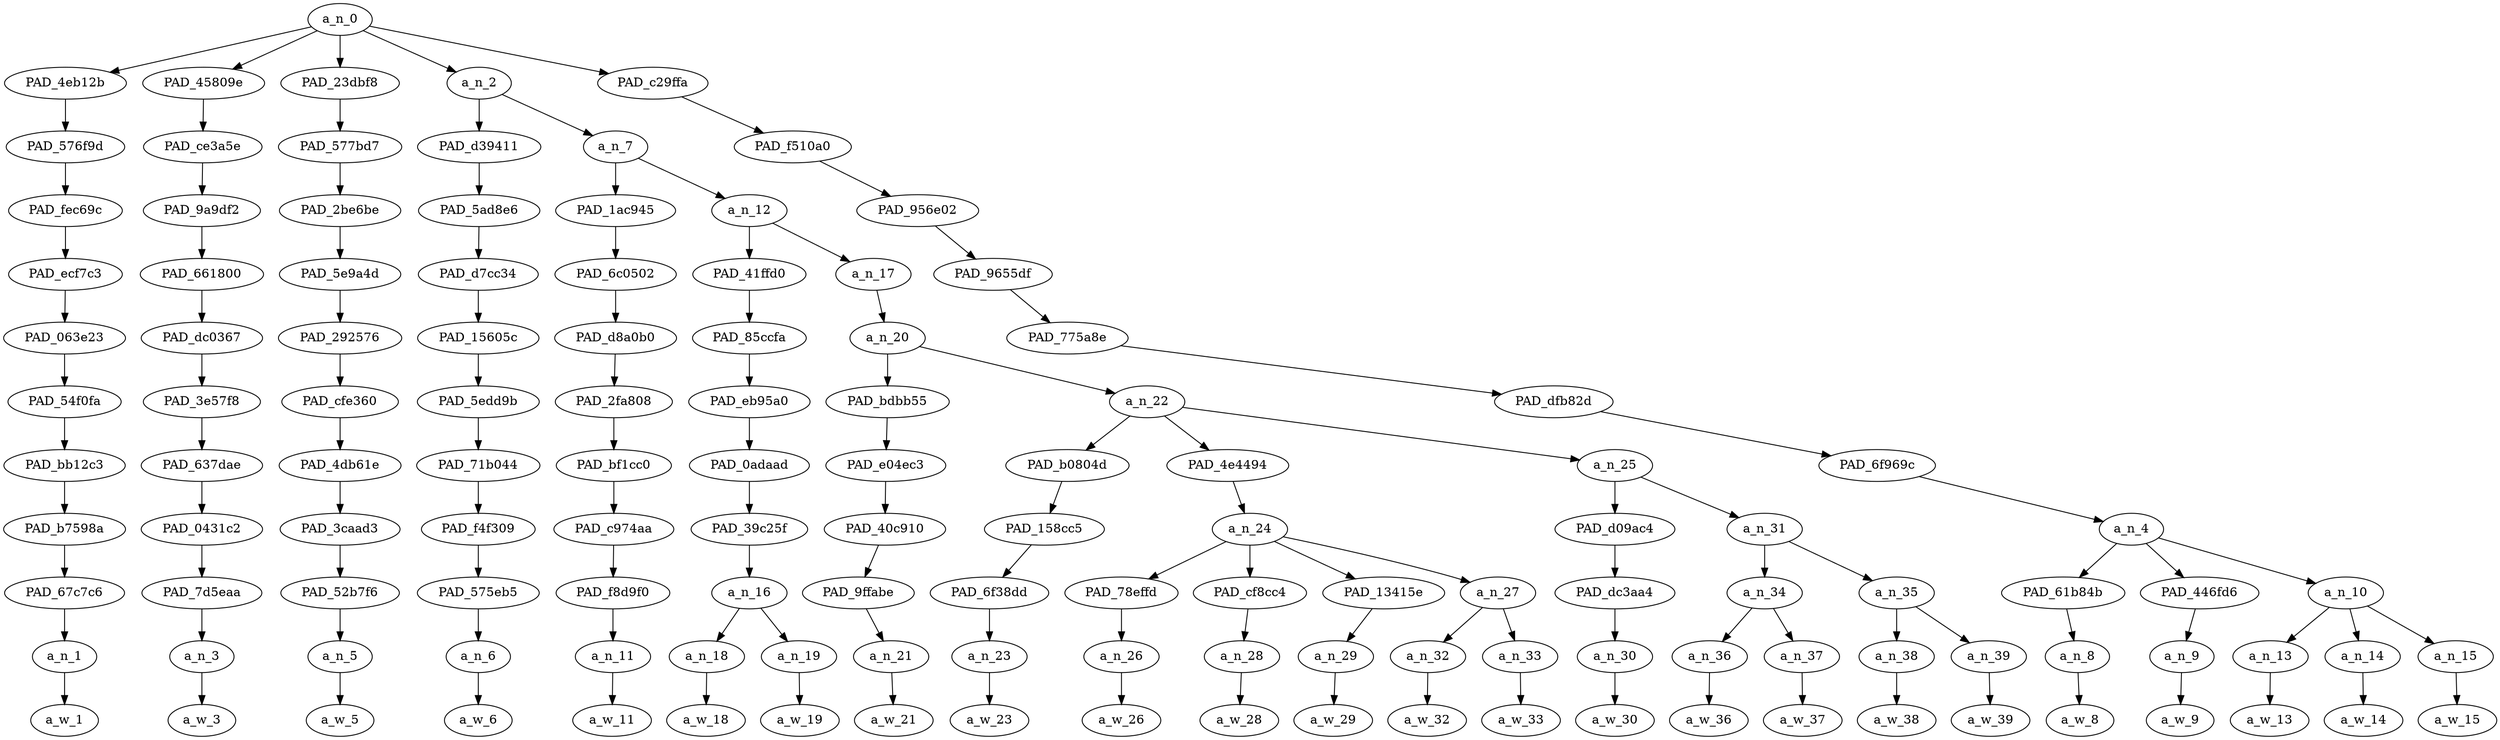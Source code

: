 strict digraph "" {
	a_n_0	[div_dir=1,
		index=0,
		level=11,
		pos="12.334895833333333,11!",
		text_span="[0, 1, 2, 3, 4, 5, 6, 7, 8, 9, 10, 11, 12, 13, 14, 15, 16, 17, 18, 19, 20, 21, 22, 23]",
		value=1.00000000];
	PAD_4eb12b	[div_dir=-1,
		index=0,
		level=10,
		pos="0.0,10!",
		text_span="[0]",
		value=0.04611080];
	a_n_0 -> PAD_4eb12b;
	PAD_45809e	[div_dir=1,
		index=2,
		level=10,
		pos="17.0,10!",
		text_span="[17]",
		value=0.02419021];
	a_n_0 -> PAD_45809e;
	PAD_23dbf8	[div_dir=-1,
		index=4,
		level=10,
		pos="23.0,10!",
		text_span="[23]",
		value=0.02472871];
	a_n_0 -> PAD_23dbf8;
	a_n_2	[div_dir=1,
		index=1,
		level=10,
		pos="2.3411458333333335,10!",
		text_span="[1, 2, 3, 4, 5, 6, 7, 8, 9, 10, 11, 12, 13, 14, 15, 16]",
		value=0.62115349];
	a_n_0 -> a_n_2;
	PAD_c29ffa	[div_dir=1,
		index=3,
		level=10,
		pos="19.333333333333332,10!",
		text_span="[18, 19, 20, 21, 22]",
		value=0.28320518];
	a_n_0 -> PAD_c29ffa;
	PAD_576f9d	[div_dir=-1,
		index=0,
		level=9,
		pos="0.0,9!",
		text_span="[0]",
		value=0.04611080];
	PAD_4eb12b -> PAD_576f9d;
	PAD_fec69c	[div_dir=-1,
		index=0,
		level=8,
		pos="0.0,8!",
		text_span="[0]",
		value=0.04611080];
	PAD_576f9d -> PAD_fec69c;
	PAD_ecf7c3	[div_dir=-1,
		index=0,
		level=7,
		pos="0.0,7!",
		text_span="[0]",
		value=0.04611080];
	PAD_fec69c -> PAD_ecf7c3;
	PAD_063e23	[div_dir=-1,
		index=0,
		level=6,
		pos="0.0,6!",
		text_span="[0]",
		value=0.04611080];
	PAD_ecf7c3 -> PAD_063e23;
	PAD_54f0fa	[div_dir=-1,
		index=0,
		level=5,
		pos="0.0,5!",
		text_span="[0]",
		value=0.04611080];
	PAD_063e23 -> PAD_54f0fa;
	PAD_bb12c3	[div_dir=-1,
		index=0,
		level=4,
		pos="0.0,4!",
		text_span="[0]",
		value=0.04611080];
	PAD_54f0fa -> PAD_bb12c3;
	PAD_b7598a	[div_dir=-1,
		index=0,
		level=3,
		pos="0.0,3!",
		text_span="[0]",
		value=0.04611080];
	PAD_bb12c3 -> PAD_b7598a;
	PAD_67c7c6	[div_dir=-1,
		index=0,
		level=2,
		pos="0.0,2!",
		text_span="[0]",
		value=0.04611080];
	PAD_b7598a -> PAD_67c7c6;
	a_n_1	[div_dir=-1,
		index=0,
		level=1,
		pos="0.0,1!",
		text_span="[0]",
		value=0.04611080];
	PAD_67c7c6 -> a_n_1;
	a_w_1	[div_dir=0,
		index=0,
		level=0,
		pos="0,0!",
		text_span="[0]",
		value=🎶];
	a_n_1 -> a_w_1;
	PAD_ce3a5e	[div_dir=1,
		index=3,
		level=9,
		pos="17.0,9!",
		text_span="[17]",
		value=0.02419021];
	PAD_45809e -> PAD_ce3a5e;
	PAD_9a9df2	[div_dir=1,
		index=4,
		level=8,
		pos="17.0,8!",
		text_span="[17]",
		value=0.02419021];
	PAD_ce3a5e -> PAD_9a9df2;
	PAD_661800	[div_dir=1,
		index=5,
		level=7,
		pos="17.0,7!",
		text_span="[17]",
		value=0.02419021];
	PAD_9a9df2 -> PAD_661800;
	PAD_dc0367	[div_dir=1,
		index=5,
		level=6,
		pos="17.0,6!",
		text_span="[17]",
		value=0.02419021];
	PAD_661800 -> PAD_dc0367;
	PAD_3e57f8	[div_dir=1,
		index=6,
		level=5,
		pos="17.0,5!",
		text_span="[17]",
		value=0.02419021];
	PAD_dc0367 -> PAD_3e57f8;
	PAD_637dae	[div_dir=1,
		index=8,
		level=4,
		pos="17.0,4!",
		text_span="[17]",
		value=0.02419021];
	PAD_3e57f8 -> PAD_637dae;
	PAD_0431c2	[div_dir=1,
		index=9,
		level=3,
		pos="17.0,3!",
		text_span="[17]",
		value=0.02419021];
	PAD_637dae -> PAD_0431c2;
	PAD_7d5eaa	[div_dir=1,
		index=13,
		level=2,
		pos="17.0,2!",
		text_span="[17]",
		value=0.02419021];
	PAD_0431c2 -> PAD_7d5eaa;
	a_n_3	[div_dir=1,
		index=17,
		level=1,
		pos="17.0,1!",
		text_span="[17]",
		value=0.02419021];
	PAD_7d5eaa -> a_n_3;
	a_w_3	[div_dir=0,
		index=17,
		level=0,
		pos="17,0!",
		text_span="[17]",
		value=they1];
	a_n_3 -> a_w_3;
	PAD_577bd7	[div_dir=-1,
		index=5,
		level=9,
		pos="23.0,9!",
		text_span="[23]",
		value=0.02472871];
	PAD_23dbf8 -> PAD_577bd7;
	PAD_2be6be	[div_dir=-1,
		index=6,
		level=8,
		pos="23.0,8!",
		text_span="[23]",
		value=0.02472871];
	PAD_577bd7 -> PAD_2be6be;
	PAD_5e9a4d	[div_dir=-1,
		index=7,
		level=7,
		pos="23.0,7!",
		text_span="[23]",
		value=0.02472871];
	PAD_2be6be -> PAD_5e9a4d;
	PAD_292576	[div_dir=-1,
		index=7,
		level=6,
		pos="23.0,6!",
		text_span="[23]",
		value=0.02472871];
	PAD_5e9a4d -> PAD_292576;
	PAD_cfe360	[div_dir=-1,
		index=8,
		level=5,
		pos="23.0,5!",
		text_span="[23]",
		value=0.02472871];
	PAD_292576 -> PAD_cfe360;
	PAD_4db61e	[div_dir=-1,
		index=10,
		level=4,
		pos="23.0,4!",
		text_span="[23]",
		value=0.02472871];
	PAD_cfe360 -> PAD_4db61e;
	PAD_3caad3	[div_dir=-1,
		index=11,
		level=3,
		pos="23.0,3!",
		text_span="[23]",
		value=0.02472871];
	PAD_4db61e -> PAD_3caad3;
	PAD_52b7f6	[div_dir=-1,
		index=17,
		level=2,
		pos="23.0,2!",
		text_span="[23]",
		value=0.02472871];
	PAD_3caad3 -> PAD_52b7f6;
	a_n_5	[div_dir=-1,
		index=23,
		level=1,
		pos="23.0,1!",
		text_span="[23]",
		value=0.02472871];
	PAD_52b7f6 -> a_n_5;
	a_w_5	[div_dir=0,
		index=23,
		level=0,
		pos="23,0!",
		text_span="[23]",
		value=🎶1];
	a_n_5 -> a_w_5;
	PAD_d39411	[div_dir=1,
		index=1,
		level=9,
		pos="1.0,9!",
		text_span="[1]",
		value=0.11108904];
	a_n_2 -> PAD_d39411;
	a_n_7	[div_dir=1,
		index=2,
		level=9,
		pos="3.682291666666667,9!",
		text_span="[2, 3, 4, 5, 6, 7, 8, 9, 10, 11, 12, 13, 14, 15, 16]",
		value=0.50956743];
	a_n_2 -> a_n_7;
	PAD_5ad8e6	[div_dir=1,
		index=1,
		level=8,
		pos="1.0,8!",
		text_span="[1]",
		value=0.11108904];
	PAD_d39411 -> PAD_5ad8e6;
	PAD_d7cc34	[div_dir=1,
		index=1,
		level=7,
		pos="1.0,7!",
		text_span="[1]",
		value=0.11108904];
	PAD_5ad8e6 -> PAD_d7cc34;
	PAD_15605c	[div_dir=1,
		index=1,
		level=6,
		pos="1.0,6!",
		text_span="[1]",
		value=0.11108904];
	PAD_d7cc34 -> PAD_15605c;
	PAD_5edd9b	[div_dir=1,
		index=1,
		level=5,
		pos="1.0,5!",
		text_span="[1]",
		value=0.11108904];
	PAD_15605c -> PAD_5edd9b;
	PAD_71b044	[div_dir=1,
		index=1,
		level=4,
		pos="1.0,4!",
		text_span="[1]",
		value=0.11108904];
	PAD_5edd9b -> PAD_71b044;
	PAD_f4f309	[div_dir=1,
		index=1,
		level=3,
		pos="1.0,3!",
		text_span="[1]",
		value=0.11108904];
	PAD_71b044 -> PAD_f4f309;
	PAD_575eb5	[div_dir=1,
		index=1,
		level=2,
		pos="1.0,2!",
		text_span="[1]",
		value=0.11108904];
	PAD_f4f309 -> PAD_575eb5;
	a_n_6	[div_dir=1,
		index=1,
		level=1,
		pos="1.0,1!",
		text_span="[1]",
		value=0.11108904];
	PAD_575eb5 -> a_n_6;
	a_w_6	[div_dir=0,
		index=1,
		level=0,
		pos="1,0!",
		text_span="[1]",
		value=blackstones];
	a_n_6 -> a_w_6;
	PAD_1ac945	[div_dir=1,
		index=2,
		level=8,
		pos="2.0,8!",
		text_span="[2]",
		value=0.04769229];
	a_n_7 -> PAD_1ac945;
	a_n_12	[div_dir=1,
		index=3,
		level=8,
		pos="5.364583333333334,8!",
		text_span="[3, 4, 5, 6, 7, 8, 9, 10, 11, 12, 13, 14, 15, 16]",
		value=0.46148145];
	a_n_7 -> a_n_12;
	PAD_6c0502	[div_dir=1,
		index=2,
		level=7,
		pos="2.0,7!",
		text_span="[2]",
		value=0.04769229];
	PAD_1ac945 -> PAD_6c0502;
	PAD_d8a0b0	[div_dir=1,
		index=2,
		level=6,
		pos="2.0,6!",
		text_span="[2]",
		value=0.04769229];
	PAD_6c0502 -> PAD_d8a0b0;
	PAD_2fa808	[div_dir=1,
		index=2,
		level=5,
		pos="2.0,5!",
		text_span="[2]",
		value=0.04769229];
	PAD_d8a0b0 -> PAD_2fa808;
	PAD_bf1cc0	[div_dir=1,
		index=2,
		level=4,
		pos="2.0,4!",
		text_span="[2]",
		value=0.04769229];
	PAD_2fa808 -> PAD_bf1cc0;
	PAD_c974aa	[div_dir=1,
		index=2,
		level=3,
		pos="2.0,3!",
		text_span="[2]",
		value=0.04769229];
	PAD_bf1cc0 -> PAD_c974aa;
	PAD_f8d9f0	[div_dir=1,
		index=2,
		level=2,
		pos="2.0,2!",
		text_span="[2]",
		value=0.04769229];
	PAD_c974aa -> PAD_f8d9f0;
	a_n_11	[div_dir=1,
		index=2,
		level=1,
		pos="2.0,1!",
		text_span="[2]",
		value=0.04769229];
	PAD_f8d9f0 -> a_n_11;
	a_w_11	[div_dir=0,
		index=2,
		level=0,
		pos="2,0!",
		text_span="[2]",
		value=meet];
	a_n_11 -> a_w_11;
	PAD_41ffd0	[div_dir=1,
		index=3,
		level=7,
		pos="3.5,7!",
		text_span="[3, 4]",
		value=0.12364580];
	a_n_12 -> PAD_41ffd0;
	a_n_17	[div_dir=1,
		index=4,
		level=7,
		pos="7.229166666666667,7!",
		text_span="[5, 6, 7, 8, 9, 10, 11, 12, 13, 14, 15, 16]",
		value=0.33750605];
	a_n_12 -> a_n_17;
	PAD_85ccfa	[div_dir=1,
		index=3,
		level=6,
		pos="3.5,6!",
		text_span="[3, 4]",
		value=0.12364580];
	PAD_41ffd0 -> PAD_85ccfa;
	PAD_eb95a0	[div_dir=1,
		index=3,
		level=5,
		pos="3.5,5!",
		text_span="[3, 4]",
		value=0.12364580];
	PAD_85ccfa -> PAD_eb95a0;
	PAD_0adaad	[div_dir=1,
		index=3,
		level=4,
		pos="3.5,4!",
		text_span="[3, 4]",
		value=0.12364580];
	PAD_eb95a0 -> PAD_0adaad;
	PAD_39c25f	[div_dir=1,
		index=3,
		level=3,
		pos="3.5,3!",
		text_span="[3, 4]",
		value=0.12364580];
	PAD_0adaad -> PAD_39c25f;
	a_n_16	[div_dir=1,
		index=3,
		level=2,
		pos="3.5,2!",
		text_span="[3, 4]",
		value=0.12364580];
	PAD_39c25f -> a_n_16;
	a_n_18	[div_dir=1,
		index=3,
		level=1,
		pos="3.0,1!",
		text_span="[3]",
		value=0.02901285];
	a_n_16 -> a_n_18;
	a_n_19	[div_dir=1,
		index=4,
		level=1,
		pos="4.0,1!",
		text_span="[4]",
		value=0.09429184];
	a_n_16 -> a_n_19;
	a_w_18	[div_dir=0,
		index=3,
		level=0,
		pos="3,0!",
		text_span="[3]",
		value=the];
	a_n_18 -> a_w_18;
	a_w_19	[div_dir=0,
		index=4,
		level=0,
		pos="4,0!",
		text_span="[4]",
		value=blackstones1];
	a_n_19 -> a_w_19;
	a_n_20	[div_dir=1,
		index=4,
		level=6,
		pos="7.229166666666667,6!",
		text_span="[5, 6, 7, 8, 9, 10, 11, 12, 13, 14, 15, 16]",
		value=0.33730693];
	a_n_17 -> a_n_20;
	PAD_bdbb55	[div_dir=1,
		index=4,
		level=5,
		pos="5.0,5!",
		text_span="[5]",
		value=0.02647071];
	a_n_20 -> PAD_bdbb55;
	a_n_22	[div_dir=1,
		index=5,
		level=5,
		pos="9.458333333333334,5!",
		text_span="[6, 7, 8, 9, 10, 11, 12, 13, 14, 15, 16]",
		value=0.31063711];
	a_n_20 -> a_n_22;
	PAD_e04ec3	[div_dir=1,
		index=4,
		level=4,
		pos="5.0,4!",
		text_span="[5]",
		value=0.02647071];
	PAD_bdbb55 -> PAD_e04ec3;
	PAD_40c910	[div_dir=1,
		index=4,
		level=3,
		pos="5.0,3!",
		text_span="[5]",
		value=0.02647071];
	PAD_e04ec3 -> PAD_40c910;
	PAD_9ffabe	[div_dir=1,
		index=4,
		level=2,
		pos="5.0,2!",
		text_span="[5]",
		value=0.02647071];
	PAD_40c910 -> PAD_9ffabe;
	a_n_21	[div_dir=1,
		index=5,
		level=1,
		pos="5.0,1!",
		text_span="[5]",
		value=0.02647071];
	PAD_9ffabe -> a_n_21;
	a_w_21	[div_dir=0,
		index=5,
		level=0,
		pos="5,0!",
		text_span="[5]",
		value=they];
	a_n_21 -> a_w_21;
	PAD_b0804d	[div_dir=1,
		index=5,
		level=4,
		pos="6.0,4!",
		text_span="[6]",
		value=0.02149016];
	a_n_22 -> PAD_b0804d;
	PAD_4e4494	[div_dir=1,
		index=6,
		level=4,
		pos="9.125,4!",
		text_span="[7, 8, 9, 10, 11]",
		value=0.17321979];
	a_n_22 -> PAD_4e4494;
	a_n_25	[div_dir=1,
		index=7,
		level=4,
		pos="13.25,4!",
		text_span="[12, 13, 14, 15, 16]",
		value=0.11574456];
	a_n_22 -> a_n_25;
	PAD_158cc5	[div_dir=1,
		index=5,
		level=3,
		pos="6.0,3!",
		text_span="[6]",
		value=0.02149016];
	PAD_b0804d -> PAD_158cc5;
	PAD_6f38dd	[div_dir=1,
		index=5,
		level=2,
		pos="6.0,2!",
		text_span="[6]",
		value=0.02149016];
	PAD_158cc5 -> PAD_6f38dd;
	a_n_23	[div_dir=1,
		index=6,
		level=1,
		pos="6.0,1!",
		text_span="[6]",
		value=0.02149016];
	PAD_6f38dd -> a_n_23;
	a_w_23	[div_dir=0,
		index=6,
		level=0,
		pos="6,0!",
		text_span="[6]",
		value=are];
	a_n_23 -> a_w_23;
	a_n_24	[div_dir=1,
		index=6,
		level=3,
		pos="9.125,3!",
		text_span="[7, 8, 9, 10, 11]",
		value=0.17321979];
	PAD_4e4494 -> a_n_24;
	PAD_78effd	[div_dir=1,
		index=6,
		level=2,
		pos="7.0,2!",
		text_span="[7]",
		value=0.02175604];
	a_n_24 -> PAD_78effd;
	PAD_cf8cc4	[div_dir=1,
		index=8,
		level=2,
		pos="10.0,2!",
		text_span="[10]",
		value=0.04626444];
	a_n_24 -> PAD_cf8cc4;
	PAD_13415e	[div_dir=1,
		index=9,
		level=2,
		pos="11.0,2!",
		text_span="[11]",
		value=0.02689878];
	a_n_24 -> PAD_13415e;
	a_n_27	[div_dir=1,
		index=7,
		level=2,
		pos="8.5,2!",
		text_span="[8, 9]",
		value=0.07810576];
	a_n_24 -> a_n_27;
	a_n_26	[div_dir=1,
		index=7,
		level=1,
		pos="7.0,1!",
		text_span="[7]",
		value=0.02175604];
	PAD_78effd -> a_n_26;
	a_w_26	[div_dir=0,
		index=7,
		level=0,
		pos="7,0!",
		text_span="[7]",
		value=a];
	a_n_26 -> a_w_26;
	a_n_28	[div_dir=1,
		index=10,
		level=1,
		pos="10.0,1!",
		text_span="[10]",
		value=0.04626444];
	PAD_cf8cc4 -> a_n_28;
	a_w_28	[div_dir=0,
		index=10,
		level=0,
		pos="10,0!",
		text_span="[10]",
		value=ghetto];
	a_n_28 -> a_w_28;
	a_n_29	[div_dir=1,
		index=11,
		level=1,
		pos="11.0,1!",
		text_span="[11]",
		value=0.02689878];
	PAD_13415e -> a_n_29;
	a_w_29	[div_dir=0,
		index=11,
		level=0,
		pos="11,0!",
		text_span="[11]",
		value=family];
	a_n_29 -> a_w_29;
	a_n_32	[div_dir=1,
		index=8,
		level=1,
		pos="8.0,1!",
		text_span="[8]",
		value=0.04299254];
	a_n_27 -> a_n_32;
	a_n_33	[div_dir=1,
		index=9,
		level=1,
		pos="9.0,1!",
		text_span="[9]",
		value=0.03495842];
	a_n_27 -> a_n_33;
	a_w_32	[div_dir=0,
		index=8,
		level=0,
		pos="8,0!",
		text_span="[8]",
		value=stone];
	a_n_32 -> a_w_32;
	a_w_33	[div_dir=0,
		index=9,
		level=0,
		pos="9,0!",
		text_span="[9]",
		value=age];
	a_n_33 -> a_w_33;
	PAD_d09ac4	[div_dir=1,
		index=7,
		level=3,
		pos="12.0,3!",
		text_span="[12]",
		value=0.01994522];
	a_n_25 -> PAD_d09ac4;
	a_n_31	[div_dir=1,
		index=8,
		level=3,
		pos="14.5,3!",
		text_span="[13, 14, 15, 16]",
		value=0.09574680];
	a_n_25 -> a_n_31;
	PAD_dc3aa4	[div_dir=1,
		index=10,
		level=2,
		pos="12.0,2!",
		text_span="[12]",
		value=0.01994522];
	PAD_d09ac4 -> PAD_dc3aa4;
	a_n_30	[div_dir=1,
		index=12,
		level=1,
		pos="12.0,1!",
		text_span="[12]",
		value=0.01994522];
	PAD_dc3aa4 -> a_n_30;
	a_w_30	[div_dir=0,
		index=12,
		level=0,
		pos="12,0!",
		text_span="[12]",
		value=from];
	a_n_30 -> a_w_30;
	a_n_34	[div_dir=1,
		index=11,
		level=2,
		pos="13.5,2!",
		text_span="[13, 14]",
		value=0.04284501];
	a_n_31 -> a_n_34;
	a_n_35	[div_dir=1,
		index=12,
		level=2,
		pos="15.5,2!",
		text_span="[15, 16]",
		value=0.05284635];
	a_n_31 -> a_n_35;
	a_n_36	[div_dir=1,
		index=13,
		level=1,
		pos="13.0,1!",
		text_span="[13]",
		value=0.01897924];
	a_n_34 -> a_n_36;
	a_n_37	[div_dir=1,
		index=14,
		level=1,
		pos="14.0,1!",
		text_span="[14]",
		value=0.02383744];
	a_n_34 -> a_n_37;
	a_w_36	[div_dir=0,
		index=13,
		level=0,
		pos="13,0!",
		text_span="[13]",
		value=the1];
	a_n_36 -> a_w_36;
	a_w_37	[div_dir=0,
		index=14,
		level=0,
		pos="14,0!",
		text_span="[14]",
		value=town];
	a_n_37 -> a_w_37;
	a_n_38	[div_dir=1,
		index=15,
		level=1,
		pos="15.0,1!",
		text_span="[15]",
		value=0.02035469];
	a_n_35 -> a_n_38;
	a_n_39	[div_dir=1,
		index=16,
		level=1,
		pos="16.0,1!",
		text_span="[16]",
		value=0.03244183];
	a_n_35 -> a_n_39;
	a_w_38	[div_dir=0,
		index=15,
		level=0,
		pos="15,0!",
		text_span="[15]",
		value=of];
	a_n_38 -> a_w_38;
	a_w_39	[div_dir=0,
		index=16,
		level=0,
		pos="16,0!",
		text_span="[16]",
		value=harlem];
	a_n_39 -> a_w_39;
	PAD_f510a0	[div_dir=1,
		index=4,
		level=9,
		pos="19.333333333333332,9!",
		text_span="[18, 19, 20, 21, 22]",
		value=0.28320518];
	PAD_c29ffa -> PAD_f510a0;
	PAD_956e02	[div_dir=1,
		index=5,
		level=8,
		pos="19.333333333333332,8!",
		text_span="[18, 19, 20, 21, 22]",
		value=0.28320518];
	PAD_f510a0 -> PAD_956e02;
	PAD_9655df	[div_dir=1,
		index=6,
		level=7,
		pos="19.333333333333332,7!",
		text_span="[18, 19, 20, 21, 22]",
		value=0.28320518];
	PAD_956e02 -> PAD_9655df;
	PAD_775a8e	[div_dir=1,
		index=6,
		level=6,
		pos="19.333333333333332,6!",
		text_span="[18, 19, 20, 21, 22]",
		value=0.28320518];
	PAD_9655df -> PAD_775a8e;
	PAD_dfb82d	[div_dir=1,
		index=7,
		level=5,
		pos="19.333333333333332,5!",
		text_span="[18, 19, 20, 21, 22]",
		value=0.28320518];
	PAD_775a8e -> PAD_dfb82d;
	PAD_6f969c	[div_dir=1,
		index=9,
		level=4,
		pos="19.333333333333332,4!",
		text_span="[18, 19, 20, 21, 22]",
		value=0.28320518];
	PAD_dfb82d -> PAD_6f969c;
	a_n_4	[div_dir=1,
		index=10,
		level=3,
		pos="19.333333333333332,3!",
		text_span="[18, 19, 20, 21, 22]",
		value=0.28320518];
	PAD_6f969c -> a_n_4;
	PAD_61b84b	[div_dir=-1,
		index=14,
		level=2,
		pos="18.0,2!",
		text_span="[18]",
		value=0.02572356];
	a_n_4 -> PAD_61b84b;
	PAD_446fd6	[div_dir=1,
		index=15,
		level=2,
		pos="19.0,2!",
		text_span="[19]",
		value=0.18075385];
	a_n_4 -> PAD_446fd6;
	a_n_10	[div_dir=1,
		index=16,
		level=2,
		pos="21.0,2!",
		text_span="[20, 21, 22]",
		value=0.07631085];
	a_n_4 -> a_n_10;
	a_n_8	[div_dir=-1,
		index=18,
		level=1,
		pos="18.0,1!",
		text_span="[18]",
		value=0.02572356];
	PAD_61b84b -> a_n_8;
	a_w_8	[div_dir=0,
		index=18,
		level=0,
		pos="18,0!",
		text_span="[18]",
		value=are1];
	a_n_8 -> a_w_8;
	a_n_9	[div_dir=1,
		index=19,
		level=1,
		pos="19.0,1!",
		text_span="[19]",
		value=0.18075385];
	PAD_446fd6 -> a_n_9;
	a_w_9	[div_dir=0,
		index=19,
		level=0,
		pos="19,0!",
		text_span="[19]",
		value=niggers];
	a_n_9 -> a_w_9;
	a_n_13	[div_dir=1,
		index=20,
		level=1,
		pos="20.0,1!",
		text_span="[20]",
		value=0.02559702];
	a_n_10 -> a_n_13;
	a_n_14	[div_dir=1,
		index=21,
		level=1,
		pos="21.0,1!",
		text_span="[21]",
		value=0.02221900];
	a_n_10 -> a_n_14;
	a_n_15	[div_dir=1,
		index=22,
		level=1,
		pos="22.0,1!",
		text_span="[22]",
		value=0.02836778];
	a_n_10 -> a_n_15;
	a_w_13	[div_dir=0,
		index=20,
		level=0,
		pos="20,0!",
		text_span="[20]",
		value=right];
	a_n_13 -> a_w_13;
	a_w_14	[div_dir=0,
		index=21,
		level=0,
		pos="21,0!",
		text_span="[21]",
		value=from1];
	a_n_14 -> a_w_14;
	a_w_15	[div_dir=0,
		index=22,
		level=0,
		pos="22,0!",
		text_span="[22]",
		value=history];
	a_n_15 -> a_w_15;
}
